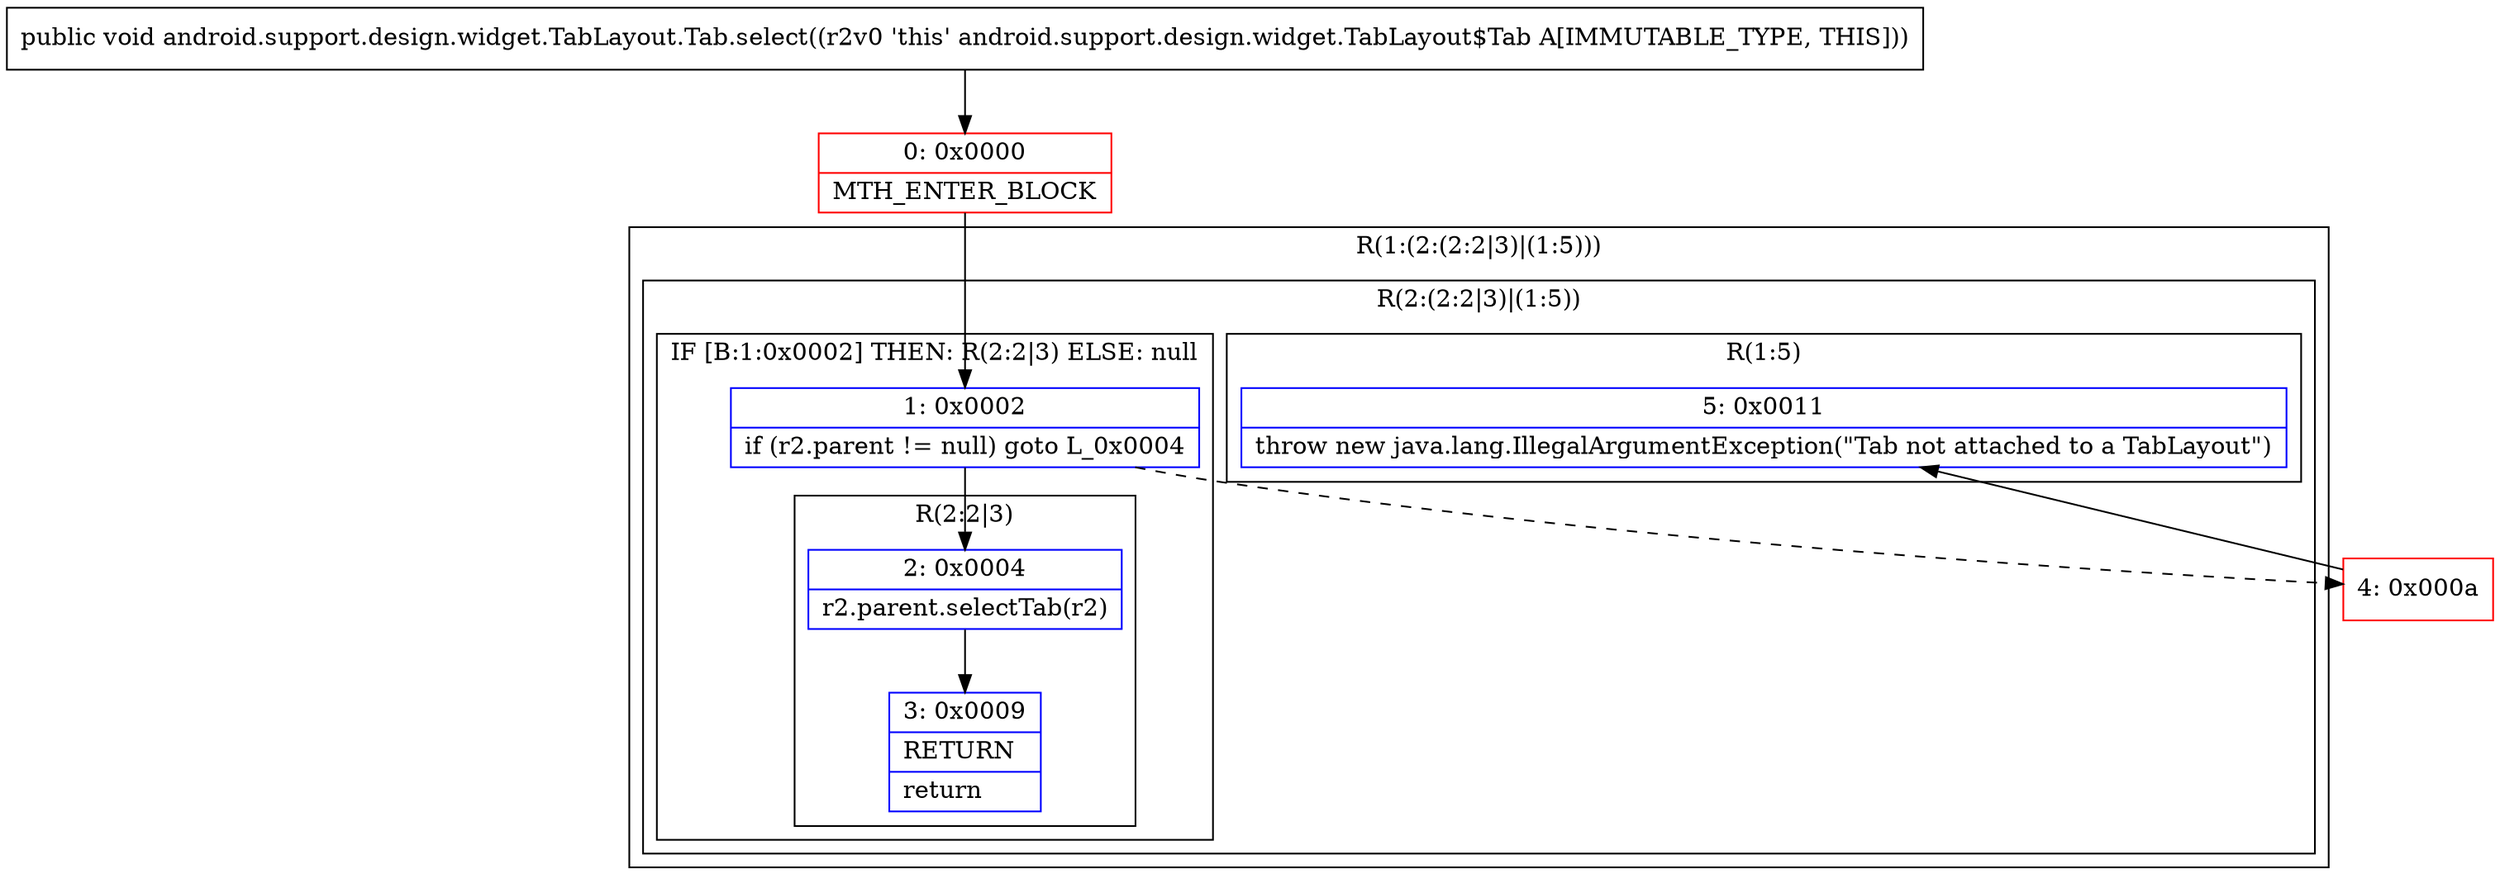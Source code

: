 digraph "CFG forandroid.support.design.widget.TabLayout.Tab.select()V" {
subgraph cluster_Region_425983276 {
label = "R(1:(2:(2:2|3)|(1:5)))";
node [shape=record,color=blue];
subgraph cluster_Region_1560531369 {
label = "R(2:(2:2|3)|(1:5))";
node [shape=record,color=blue];
subgraph cluster_IfRegion_734364452 {
label = "IF [B:1:0x0002] THEN: R(2:2|3) ELSE: null";
node [shape=record,color=blue];
Node_1 [shape=record,label="{1\:\ 0x0002|if (r2.parent != null) goto L_0x0004\l}"];
subgraph cluster_Region_1057831508 {
label = "R(2:2|3)";
node [shape=record,color=blue];
Node_2 [shape=record,label="{2\:\ 0x0004|r2.parent.selectTab(r2)\l}"];
Node_3 [shape=record,label="{3\:\ 0x0009|RETURN\l|return\l}"];
}
}
subgraph cluster_Region_956381700 {
label = "R(1:5)";
node [shape=record,color=blue];
Node_5 [shape=record,label="{5\:\ 0x0011|throw new java.lang.IllegalArgumentException(\"Tab not attached to a TabLayout\")\l}"];
}
}
}
Node_0 [shape=record,color=red,label="{0\:\ 0x0000|MTH_ENTER_BLOCK\l}"];
Node_4 [shape=record,color=red,label="{4\:\ 0x000a}"];
MethodNode[shape=record,label="{public void android.support.design.widget.TabLayout.Tab.select((r2v0 'this' android.support.design.widget.TabLayout$Tab A[IMMUTABLE_TYPE, THIS])) }"];
MethodNode -> Node_0;
Node_1 -> Node_2;
Node_1 -> Node_4[style=dashed];
Node_2 -> Node_3;
Node_0 -> Node_1;
Node_4 -> Node_5;
}

